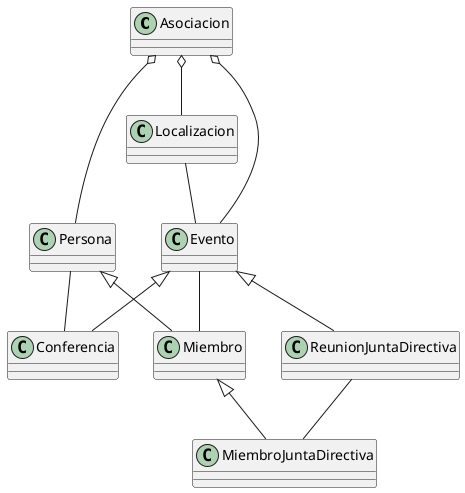 @startuml

class Asociacion {

}
class Conferencia {

}
class Evento {

}
class Localizacion {

}
class Miembro {

}
class MiembroJuntaDirectiva {

}
class Persona {

}
class ReunionJuntaDirectiva {

}

Asociacion o-- Persona
Persona <|-- Miembro
Persona -- Conferencia
Miembro <|-- MiembroJuntaDirectiva
Asociacion o-- Localizacion
Localizacion -- Evento
Asociacion o-- Evento
Evento <|-- Conferencia
Evento <|-- ReunionJuntaDirectiva
ReunionJuntaDirectiva -- MiembroJuntaDirectiva
Evento -- Miembro

@enduml